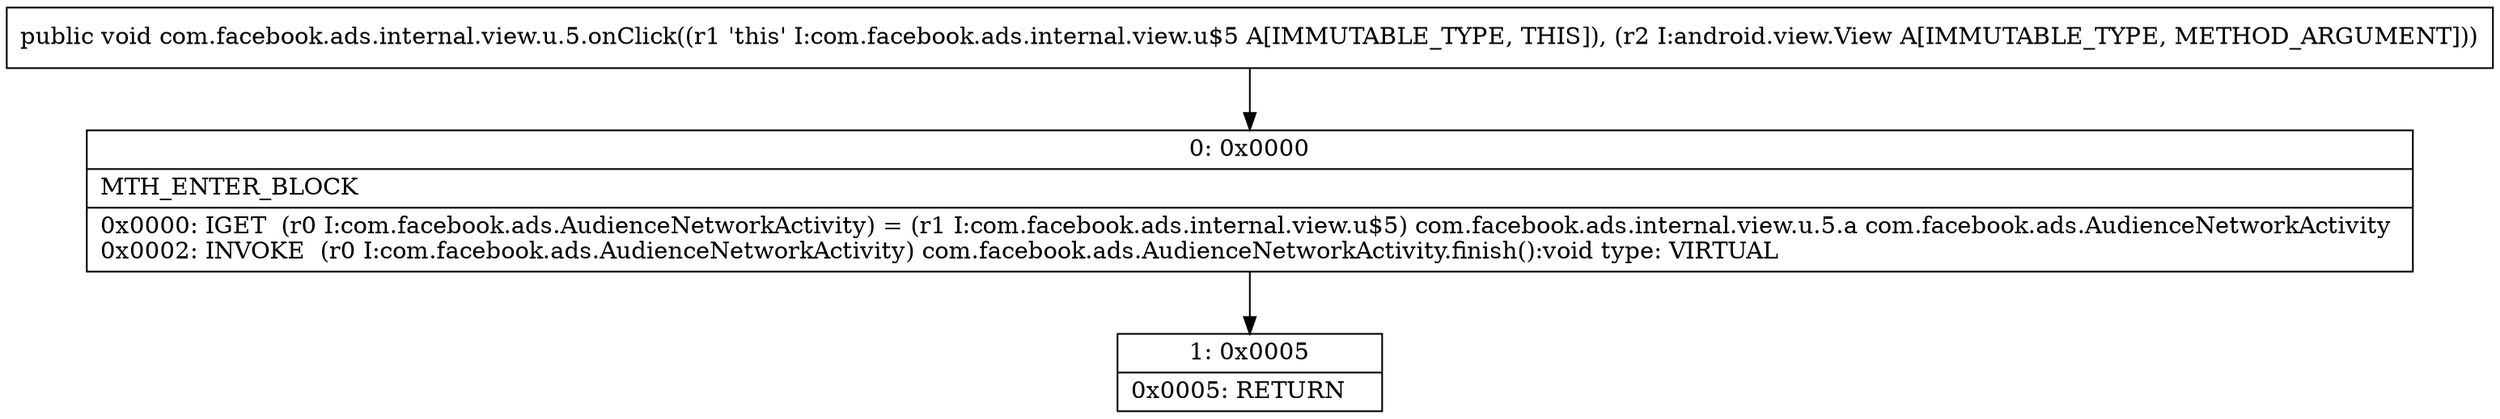 digraph "CFG forcom.facebook.ads.internal.view.u.5.onClick(Landroid\/view\/View;)V" {
Node_0 [shape=record,label="{0\:\ 0x0000|MTH_ENTER_BLOCK\l|0x0000: IGET  (r0 I:com.facebook.ads.AudienceNetworkActivity) = (r1 I:com.facebook.ads.internal.view.u$5) com.facebook.ads.internal.view.u.5.a com.facebook.ads.AudienceNetworkActivity \l0x0002: INVOKE  (r0 I:com.facebook.ads.AudienceNetworkActivity) com.facebook.ads.AudienceNetworkActivity.finish():void type: VIRTUAL \l}"];
Node_1 [shape=record,label="{1\:\ 0x0005|0x0005: RETURN   \l}"];
MethodNode[shape=record,label="{public void com.facebook.ads.internal.view.u.5.onClick((r1 'this' I:com.facebook.ads.internal.view.u$5 A[IMMUTABLE_TYPE, THIS]), (r2 I:android.view.View A[IMMUTABLE_TYPE, METHOD_ARGUMENT])) }"];
MethodNode -> Node_0;
Node_0 -> Node_1;
}

